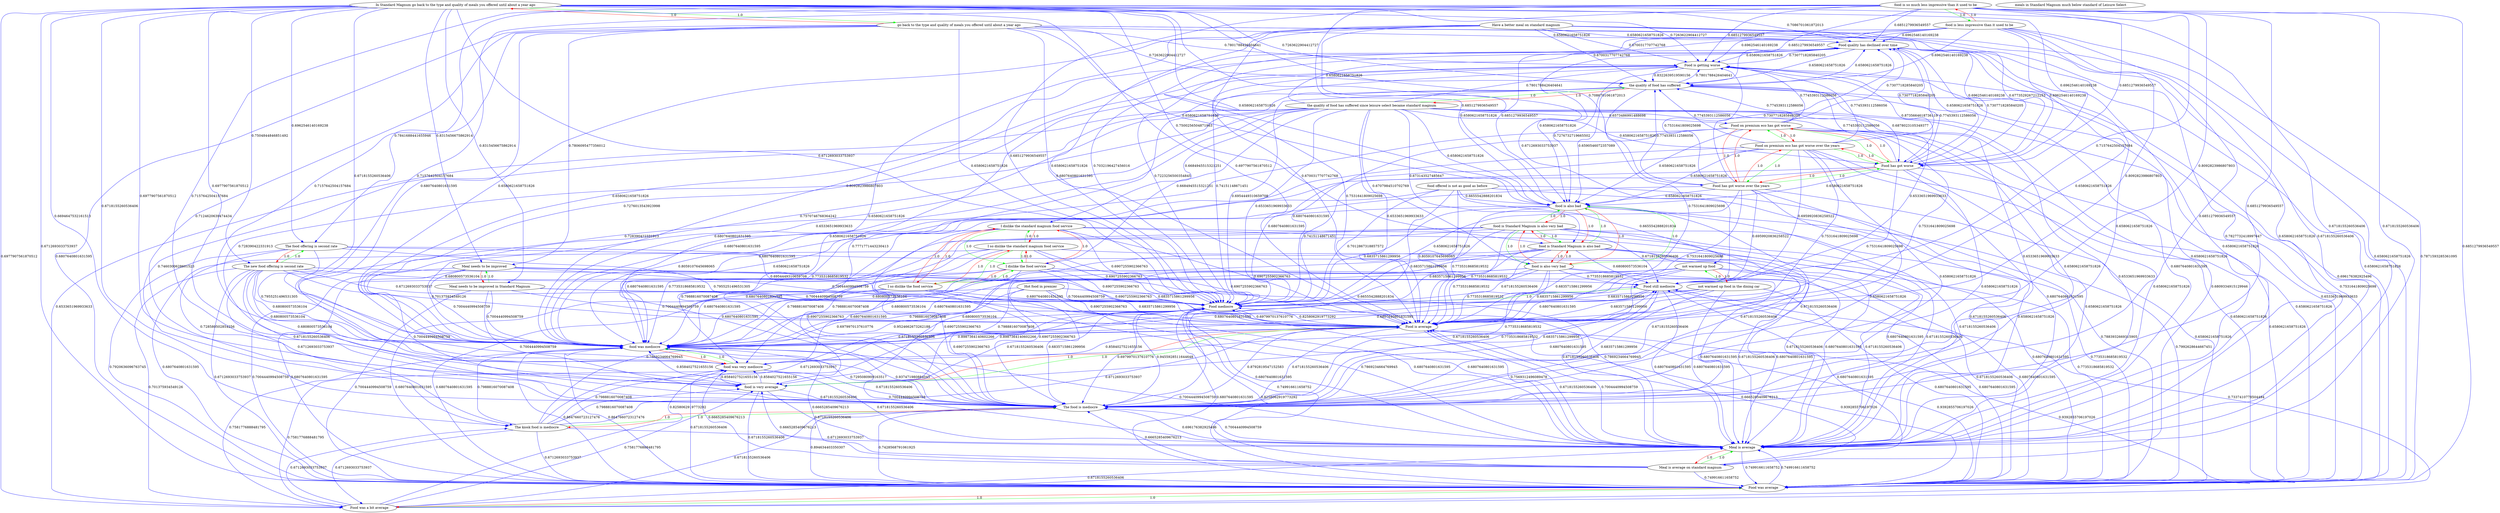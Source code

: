 digraph rawGraph {
"Food still mediocre";"Food mediocre";"Food quality has declined over time";"Food is average";"Food is getting worse";"Food on premium eco has got worse over the years";"Food on premium eco has got worse";"Food has got worse";"Food has got worse over the years";"Food was a bit average";"Food was average";"Have a better meal on standard magnum";"Hot food in premier";"I so dislike the standard magnum food service";"I dislike the standard magnum food service";"I dislike the food service";"I so dislike the food service";"In Standard Magnum go back to the type and quality of meals you offered until about a year ago";"go back to the type and quality of meals you offered until about a year ago";"Meal is average on standard magnum";"Meal is average";"Meal needs to be improved in Standard Magnum";"Meal needs to be improved";"The kiosk food is mediocre";"The food is mediocre";"The new food offering is second rate";"The food offering is second rate";"food is Standard Magnum is also very bad";"food is Standard Magnum is also bad";"food is also bad";"food is also very bad";"food is so much less impressive than it used to be";"food is less impressive than it used to be";"food is very average";"food offered is not as good as before";"food was very mediocre";"food was mediocre";"meals in Standard Magnum much below standard of Leisure Select";"not warmed up food in the dining car";"not warmed up food";"the quality of food has suffered since leisure select became standard magnum";"the quality of food has suffered";"Food still mediocre" -> "Food mediocre" [label=1.0] [color=green]
"Food quality has declined over time" -> "Food mediocre" [label=0.7223256500354845] [color=blue]
"Food is average" -> "Food mediocre" [label=0.8258062919773292] [color=blue]
"Food is getting worse" -> "Food quality has declined over time" [label=0.7307718285840205] [color=blue]
"Food is getting worse" -> "Food mediocre" [label=0.74151148671451] [color=blue]
"Food on premium eco has got worse over the years" -> "Food on premium eco has got worse" [label=1.0] [color=green]
"Food on premium eco has got worse" -> "Food has got worse" [label=1.0] [color=green]
"Food on premium eco has got worse over the years" -> "Food has got worse over the years" [label=1.0] [color=green]
"Food has got worse over the years" -> "Food has got worse" [label=1.0] [color=green]
"Food on premium eco has got worse over the years" -> "Food has got worse" [label=1.0] [color=green]
"Food on premium eco has got worse" -> "Food on premium eco has got worse over the years" [label=1.0] [color=red]
"Food on premium eco has got worse" -> "Food has got worse over the years" [label=1.0] [color=red]
"Food has got worse" -> "Food on premium eco has got worse over the years" [label=1.0] [color=red]
"Food has got worse" -> "Food on premium eco has got worse" [label=1.0] [color=red]
"Food has got worse" -> "Food has got worse over the years" [label=1.0] [color=red]
"Food has got worse over the years" -> "Food on premium eco has got worse over the years" [label=1.0] [color=red]
"Food has got worse over the years" -> "Food on premium eco has got worse" [label=1.0] [color=red]
"Food is getting worse" -> "Food has got worse" [label=0.8735664618736119] [color=blue]
"Food has got worse" -> "Food is getting worse" [label=0.7745393112586056] [color=blue]
"Food has got worse" -> "Food mediocre" [label=0.74151148671451] [color=blue]
"Food has got worse over the years" -> "Food still mediocre" [label=0.6959920836258522] [color=blue]
"Food on premium eco has got worse over the years" -> "Food still mediocre" [label=0.6959920836258522] [color=blue]
"Food was a bit average" -> "Food was average" [label=1.0] [color=green]
"Food was average" -> "Food was a bit average" [label=1.0] [color=red]
"Food is getting worse" -> "Food was average" [label=0.696176382925496] [color=blue]
"Food was average" -> "Food is average" [label=0.9392855706197026] [color=blue]
"Food is average" -> "Food was average" [label=0.9392855706197026] [color=blue]
"Food was average" -> "Food mediocre" [label=0.8258062919773292] [color=blue]
"Food was a bit average" -> "Food still mediocre" [label=0.7337410778504494] [color=blue]
"Food was a bit average" -> "Food is average" [label=0.9392855706197026] [color=blue]
"Food was a bit average" -> "Food mediocre" [label=0.8258062919773292] [color=blue]
"Have a better meal on standard magnum" -> "Food has got worse" [label=0.6773529267212253] [color=blue]
"Hot food in premier" -> "Food mediocre" [label=0.6835715861299956] [color=blue]
"I so dislike the standard magnum food service" -> "I dislike the standard magnum food service" [label=1.0] [color=green]
"I dislike the standard magnum food service" -> "I dislike the food service" [label=1.0] [color=green]
"I so dislike the standard magnum food service" -> "I so dislike the food service" [label=1.0] [color=green]
"I so dislike the food service" -> "I dislike the food service" [label=1.0] [color=green]
"I so dislike the standard magnum food service" -> "I dislike the food service" [label=1.0] [color=green]
"I dislike the standard magnum food service" -> "I so dislike the standard magnum food service" [label=1.0] [color=red]
"I dislike the standard magnum food service" -> "I so dislike the food service" [label=1.0] [color=red]
"I dislike the food service" -> "I so dislike the standard magnum food service" [label=1.0] [color=red]
"I dislike the food service" -> "I dislike the standard magnum food service" [label=1.0] [color=red]
"I dislike the food service" -> "I so dislike the food service" [label=1.0] [color=red]
"I so dislike the food service" -> "I so dislike the standard magnum food service" [label=1.0] [color=red]
"I so dislike the food service" -> "I dislike the standard magnum food service" [label=1.0] [color=red]
"I dislike the food service" -> "Food mediocre" [label=0.6907255902366763] [color=blue]
"In Standard Magnum go back to the type and quality of meals you offered until about a year ago" -> "go back to the type and quality of meals you offered until about a year ago" [label=1.0] [color=green]
"go back to the type and quality of meals you offered until about a year ago" -> "In Standard Magnum go back to the type and quality of meals you offered until about a year ago" [label=1.0] [color=red]
"go back to the type and quality of meals you offered until about a year ago" -> "Food is getting worse" [label=0.7801788426404641] [color=blue]
"go back to the type and quality of meals you offered until about a year ago" -> "Food is average" [label=0.6807640801631595] [color=blue]
"go back to the type and quality of meals you offered until about a year ago" -> "Food has got worse" [label=0.6962546140169238] [color=blue]
"In Standard Magnum go back to the type and quality of meals you offered until about a year ago" -> "Food has got worse over the years" [label=0.7086701061872013] [color=blue]
"go back to the type and quality of meals you offered until about a year ago" -> "Food was average" [label=0.6807640801631595] [color=blue]
"In Standard Magnum go back to the type and quality of meals you offered until about a year ago" -> "Food was a bit average" [label=0.6977907561870512] [color=blue]
"Meal is average on standard magnum" -> "Meal is average" [label=1.0] [color=green]
"Meal is average" -> "Meal is average on standard magnum" [label=1.0] [color=red]
"go back to the type and quality of meals you offered until about a year ago" -> "Meal is average" [label=0.7827732418997647] [color=blue]
"Meal is average" -> "Food was average" [label=0.749916611658752] [color=blue]
"Food was average" -> "Meal is average" [label=0.749916611658752] [color=blue]
"Food mediocre" -> "Meal is average" [label=0.6807640801631595] [color=blue]
"Meal is average" -> "Food mediocre" [label=0.7569312496089478] [color=blue]
"Meal is average on standard magnum" -> "Food still mediocre" [label=0.6807640801631595] [color=blue]
"Meal needs to be improved in Standard Magnum" -> "Meal needs to be improved" [label=1.0] [color=green]
"Meal needs to be improved" -> "Meal needs to be improved in Standard Magnum" [label=1.0] [color=red]
"go back to the type and quality of meals you offered until about a year ago" -> "Meal needs to be improved" [label=0.7806095477356012] [color=blue]
"In Standard Magnum go back to the type and quality of meals you offered until about a year ago" -> "Meal needs to be improved in Standard Magnum" [label=0.8315456675862914] [color=blue]
"Meal needs to be improved" -> "Meal is average" [label=0.7869234664769945] [color=blue]
"The kiosk food is mediocre" -> "The food is mediocre" [label=1.0] [color=green]
"The food is mediocre" -> "The kiosk food is mediocre" [label=1.0] [color=red]
"The food is mediocre" -> "Food is average" [label=0.8792819547152583] [color=blue]
"Food is average" -> "The food is mediocre" [label=0.6718155260536406] [color=blue]
"go back to the type and quality of meals you offered until about a year ago" -> "The food is mediocre" [label=0.7124620639474434] [color=blue]
"In Standard Magnum go back to the type and quality of meals you offered until about a year ago" -> "The kiosk food is mediocre" [label=0.6694647532161513] [color=blue]
"The food is mediocre" -> "Meal is average" [label=0.696176382925496] [color=blue]
"The food is mediocre" -> "Food was average" [label=0.894634403350307] [color=blue]
"Food was average" -> "The food is mediocre" [label=0.7428568791061925] [color=blue]
"Food was a bit average" -> "The kiosk food is mediocre" [label=0.6712693033753937] [color=blue]
"The kiosk food is mediocre" -> "Food was a bit average" [label=0.6712693033753937] [color=blue]
"The food is mediocre" -> "Food mediocre" [label=0.9455928511644648] [color=blue]
"The kiosk food is mediocre" -> "Food still mediocre" [label=0.7869234664769945] [color=blue]
"The new food offering is second rate" -> "The food offering is second rate" [label=1.0] [color=green]
"The food offering is second rate" -> "The new food offering is second rate" [label=1.0] [color=red]
"The food offering is second rate" -> "Food is average" [label=0.7955251496531305] [color=blue]
"go back to the type and quality of meals you offered until about a year ago" -> "The food offering is second rate" [label=0.7841688441655946] [color=blue]
"In Standard Magnum go back to the type and quality of meals you offered until about a year ago" -> "The new food offering is second rate" [label=0.7504844846851492] [color=blue]
"The food offering is second rate" -> "The food is mediocre" [label=0.728580502854256] [color=blue]
"The food offering is second rate" -> "Food was average" [label=0.7920636096763745] [color=blue]
"The new food offering is second rate" -> "Food was a bit average" [label=0.701375934549126] [color=blue]
"The food offering is second rate" -> "Food mediocre" [label=0.6954449310659708] [color=blue]
"food is Standard Magnum is also very bad" -> "food is Standard Magnum is also bad" [label=1.0] [color=green]
"food is Standard Magnum is also bad" -> "food is also bad" [label=1.0] [color=green]
"food is Standard Magnum is also very bad" -> "food is also very bad" [label=1.0] [color=green]
"food is also very bad" -> "food is also bad" [label=1.0] [color=green]
"food is Standard Magnum is also very bad" -> "food is also bad" [label=1.0] [color=green]
"food is Standard Magnum is also bad" -> "food is Standard Magnum is also very bad" [label=1.0] [color=red]
"food is Standard Magnum is also bad" -> "food is also very bad" [label=1.0] [color=red]
"food is also bad" -> "food is Standard Magnum is also very bad" [label=1.0] [color=red]
"food is also bad" -> "food is Standard Magnum is also bad" [label=1.0] [color=red]
"food is also bad" -> "food is also very bad" [label=1.0] [color=red]
"food is also very bad" -> "food is Standard Magnum is also very bad" [label=1.0] [color=red]
"food is also very bad" -> "food is Standard Magnum is also bad" [label=1.0] [color=red]
"food is also bad" -> "Food is average" [label=0.7735318685819532] [color=blue]
"Food is getting worse" -> "food is also bad" [label=0.7276732719665502] [color=blue]
"In Standard Magnum go back to the type and quality of meals you offered until about a year ago" -> "food is Standard Magnum is also bad" [label=0.7500256504871983] [color=blue]
"food is also bad" -> "Food was average" [label=0.7992628644667451] [color=blue]
"food is also bad" -> "Food mediocre" [label=0.6835715861299956] [color=blue]
"food is so much less impressive than it used to be" -> "food is less impressive than it used to be" [label=1.0] [color=green]
"food is less impressive than it used to be" -> "food is so much less impressive than it used to be" [label=1.0] [color=red]
"food is less impressive than it used to be" -> "Food is average" [label=0.8092823986807803] [color=blue]
"food is less impressive than it used to be" -> "Food has got worse" [label=0.6962546140169238] [color=blue]
"food is less impressive than it used to be" -> "food is also bad" [label=0.6851279936549557] [color=blue]
"food is less impressive than it used to be" -> "The food is mediocre" [label=0.6851279936549557] [color=blue]
"food is less impressive than it used to be" -> "Food was average" [label=0.7871593285361095] [color=blue]
"food is less impressive than it used to be" -> "Food mediocre" [label=0.7032196427456016] [color=blue]
"food is very average" -> "Food is average" [label=1.0] [color=green]
"Food is average" -> "food is very average" [label=1.0] [color=red]
"food offered is not as good as before" -> "Food is average" [label=0.8059107645698065] [color=blue]
"food offered is not as good as before" -> "food is also bad" [label=0.6655542888201834] [color=blue]
"food offered is not as good as before" -> "The food is mediocre" [label=0.6655542888201834] [color=blue]
"food offered is not as good as before" -> "Food was average" [label=0.7883932669315905] [color=blue]
"food offered is not as good as before" -> "Food mediocre" [label=0.7012867318857572] [color=blue]
"food was very mediocre" -> "food was mediocre" [label=1.0] [color=green]
"food was mediocre" -> "food was very mediocre" [label=1.0] [color=red]
"food offered is not as good as before" -> "food was mediocre" [label=0.8059107645698065] [color=blue]
"Food is average" -> "food was mediocre" [label=0.8987364140602266] [color=blue]
"food was mediocre" -> "Food is average" [label=0.8987364140602266] [color=blue]
"food is very average" -> "food was very mediocre" [label=0.8584027521655156] [color=blue]
"food was very mediocre" -> "food is very average" [label=0.8584027521655156] [color=blue]
"Food is getting worse" -> "food was mediocre" [label=0.7276013543923998] [color=blue]
"Food has got worse" -> "food was mediocre" [label=0.6807640801631595] [color=blue]
"The food offering is second rate" -> "food was mediocre" [label=0.7955251496531305] [color=blue]
"The new food offering is second rate" -> "food was very mediocre" [label=0.680800573536104] [color=blue]
"food is also bad" -> "food was mediocre" [label=0.7735318685819532] [color=blue]
"food is also very bad" -> "food was very mediocre" [label=0.7988816070087408] [color=blue]
"food is Standard Magnum is also bad" -> "food was very mediocre" [label=0.680800573536104] [color=blue]
"go back to the type and quality of meals you offered until about a year ago" -> "food was mediocre" [label=0.6807640801631595] [color=blue]
"food is less impressive than it used to be" -> "food was mediocre" [label=0.8092823986807803] [color=blue]
"food is so much less impressive than it used to be" -> "food was very mediocre" [label=0.7157642504157684] [color=blue]
"Meal is average" -> "food was mediocre" [label=0.7004440994508759] [color=blue]
"food was mediocre" -> "Meal is average" [label=0.7004440994508759] [color=blue]
"Meal is average on standard magnum" -> "food was very mediocre" [label=0.6665285409676213] [color=blue]
"The food is mediocre" -> "food was mediocre" [label=0.937471980884045] [color=blue]
"food was mediocre" -> "The food is mediocre" [label=0.7295080909163517] [color=blue]
"The kiosk food is mediocre" -> "food was very mediocre" [label=0.7988816070087408] [color=blue]
"food was mediocre" -> "Food was average" [label=0.8647660723127476] [color=blue]
"Food was average" -> "food was mediocre" [label=0.8647660723127476] [color=blue]
"Food was a bit average" -> "food was very mediocre" [label=0.7581776888481795] [color=blue]
"food was mediocre" -> "Food mediocre" [label=0.9524662673262188] [color=blue]
"Food mediocre" -> "food was mediocre" [label=0.6979970137610776] [color=blue]
"food was very mediocre" -> "Food still mediocre" [label=0.7735318685819532] [color=blue]
"not warmed up food in the dining car" -> "not warmed up food" [label=1.0] [color=green]
"not warmed up food" -> "not warmed up food in the dining car" [label=1.0] [color=red]
"food offered is not as good as before" -> "not warmed up food" [label=0.6655542888201834] [color=blue]
"not warmed up food" -> "Food mediocre" [label=0.6835715861299956] [color=blue]
"the quality of food has suffered since leisure select became standard magnum" -> "the quality of food has suffered" [label=1.0] [color=green]
"the quality of food has suffered" -> "the quality of food has suffered since leisure select became standard magnum" [label=1.0] [color=red]
"the quality of food has suffered" -> "Food is average" [label=0.7531641809025698] [color=blue]
"the quality of food has suffered since leisure select became standard magnum" -> "food is very average" [label=0.728390422331913] [color=blue]
"the quality of food has suffered" -> "Food is getting worse" [label=0.7801788426404641] [color=blue]
"Food is getting worse" -> "the quality of food has suffered" [label=0.8322639519590156] [color=blue]
"the quality of food has suffered" -> "Food has got worse" [label=0.6878023105349377] [color=blue]
"the quality of food has suffered since leisure select became standard magnum" -> "Food on premium eco has got worse" [label=0.6573486991488698] [color=blue]
"the quality of food has suffered" -> "food is also bad" [label=0.6590546072357089] [color=blue]
"the quality of food has suffered since leisure select became standard magnum" -> "food is also very bad" [label=0.6707984510702769] [color=blue]
"the quality of food has suffered since leisure select became standard magnum" -> "food is Standard Magnum is also bad" [label=0.673143527485647] [color=blue]
"the quality of food has suffered" -> "food was mediocre" [label=0.7570746768364242] [color=blue]
"the quality of food has suffered since leisure select became standard magnum" -> "food was very mediocre" [label=0.728390422331913] [color=blue]
"go back to the type and quality of meals you offered until about a year ago" -> "the quality of food has suffered" [label=0.7263622904412727] [color=blue]
"Have a better meal on standard magnum" -> "the quality of food has suffered" [label=0.6700317707742768] [color=blue]
"Food quality has declined over time" -> "the quality of food has suffered" [label=0.6580621658751826] [color=blue]
"the quality of food has suffered" -> "Food quality has declined over time" [label=0.6580621658751826] [color=blue]
"the quality of food has suffered" -> "Meal is average" [label=0.6807640801631595] [color=blue]
"the quality of food has suffered since leisure select became standard magnum" -> "Meal is average on standard magnum" [label=0.6809334915129946] [color=blue]
"the quality of food has suffered" -> "The food is mediocre" [label=0.7771771443230413] [color=blue]
"the quality of food has suffered since leisure select became standard magnum" -> "The kiosk food is mediocre" [label=0.7460300628601523] [color=blue]
"the quality of food has suffered since leisure select became standard magnum" -> "I dislike the standard magnum food service" [label=0.6684945515321251] [color=blue]
"the quality of food has suffered" -> "Food was average" [label=0.7531641809025698] [color=blue]
"the quality of food has suffered since leisure select became standard magnum" -> "Food was a bit average" [label=0.6533651969933633] [color=blue]
"the quality of food has suffered" -> "Food mediocre" [label=0.6954449310659708] [color=blue]
"Food still mediocre" -> "Meal is average" [label=0.6807640801631595] [color=blue]
"Food still mediocre" -> "food was mediocre" [label=0.6807640801631595] [color=blue]
"Food mediocre" -> "Food is average" [label=0.6979970137610776] [color=blue]
"Food mediocre" -> "The food is mediocre" [label=0.6979970137610776] [color=blue]
"Food mediocre" -> "Food was average" [label=0.6807640801631595] [color=blue]
"Food quality has declined over time" -> "Food is average" [label=0.6580621658751826] [color=blue]
"Food quality has declined over time" -> "Food is getting worse" [label=0.6580621658751826] [color=blue]
"Food quality has declined over time" -> "Food has got worse" [label=0.6580621658751826] [color=blue]
"Food quality has declined over time" -> "Meal is average" [label=0.6580621658751826] [color=blue]
"Food quality has declined over time" -> "The food is mediocre" [label=0.6580621658751826] [color=blue]
"Food quality has declined over time" -> "food is also bad" [label=0.6580621658751826] [color=blue]
"Food quality has declined over time" -> "food was mediocre" [label=0.6580621658751826] [color=blue]
"Food quality has declined over time" -> "Food was average" [label=0.6580621658751826] [color=blue]
"Food is average" -> "Meal is average" [label=0.6718155260536406] [color=blue]
"Food is getting worse" -> "Food is average" [label=0.7531641809025698] [color=blue]
"Food is getting worse" -> "Meal is average" [label=0.6580621658751826] [color=blue]
"Food is getting worse" -> "The food is mediocre" [label=0.6580621658751826] [color=blue]
"Food on premium eco has got worse over the years" -> "Food is getting worse" [label=0.7745393112586056] [color=blue]
"Food on premium eco has got worse over the years" -> "Meal is average" [label=0.6807640801631595] [color=blue]
"Food on premium eco has got worse over the years" -> "food was mediocre" [label=0.6807640801631595] [color=blue]
"Food on premium eco has got worse over the years" -> "Food mediocre" [label=0.6807640801631595] [color=blue]
"Food on premium eco has got worse" -> "Food is getting worse" [label=0.7745393112586056] [color=blue]
"Food on premium eco has got worse" -> "food was mediocre" [label=0.6807640801631595] [color=blue]
"Food on premium eco has got worse" -> "Food mediocre" [label=0.6807640801631595] [color=blue]
"Food has got worse" -> "the quality of food has suffered" [label=0.7745393112586056] [color=blue]
"Food has got worse" -> "Food is average" [label=0.7531641809025698] [color=blue]
"Food has got worse" -> "Food quality has declined over time" [label=0.7307718285840205] [color=blue]
"Food has got worse" -> "Meal is average" [label=0.6580621658751826] [color=blue]
"Food has got worse" -> "The food is mediocre" [label=0.6580621658751826] [color=blue]
"Food has got worse" -> "food is also bad" [label=0.6580621658751826] [color=blue]
"Food has got worse" -> "Food was average" [label=0.6580621658751826] [color=blue]
"Food has got worse over the years" -> "the quality of food has suffered" [label=0.7745393112586056] [color=blue]
"Food has got worse over the years" -> "Food is getting worse" [label=0.7531641809025698] [color=blue]
"Food has got worse over the years" -> "Food is average" [label=0.7531641809025698] [color=blue]
"Food has got worse over the years" -> "Food quality has declined over time" [label=0.7307718285840205] [color=blue]
"Food has got worse over the years" -> "Meal is average" [label=0.6580621658751826] [color=blue]
"Food has got worse over the years" -> "The food is mediocre" [label=0.6580621658751826] [color=blue]
"Food has got worse over the years" -> "food is also bad" [label=0.6580621658751826] [color=blue]
"Food has got worse over the years" -> "food was mediocre" [label=0.6580621658751826] [color=blue]
"Food has got worse over the years" -> "Food was average" [label=0.6580621658751826] [color=blue]
"Food has got worse over the years" -> "Food mediocre" [label=0.6580621658751826] [color=blue]
"Food was a bit average" -> "food is very average" [label=0.7581776888481795] [color=blue]
"Food was a bit average" -> "The food is mediocre" [label=0.6718155260536406] [color=blue]
"Food was a bit average" -> "Meal is average" [label=0.6718155260536406] [color=blue]
"Food was a bit average" -> "food was mediocre" [label=0.7581776888481795] [color=blue]
"Have a better meal on standard magnum" -> "Food is average" [label=0.6700317707742768] [color=blue]
"Have a better meal on standard magnum" -> "Food is getting worse" [label=0.6700317707742768] [color=blue]
"Have a better meal on standard magnum" -> "Food quality has declined over time" [label=0.6580621658751826] [color=blue]
"Have a better meal on standard magnum" -> "Meal is average" [label=0.6580621658751826] [color=blue]
"Have a better meal on standard magnum" -> "The food is mediocre" [label=0.6580621658751826] [color=blue]
"Have a better meal on standard magnum" -> "food is also bad" [label=0.6580621658751826] [color=blue]
"Have a better meal on standard magnum" -> "food was mediocre" [label=0.6580621658751826] [color=blue]
"Have a better meal on standard magnum" -> "Food was average" [label=0.6580621658751826] [color=blue]
"Have a better meal on standard magnum" -> "Food mediocre" [label=0.6580621658751826] [color=blue]
"Hot food in premier" -> "Food is average" [label=0.6835715861299956] [color=blue]
"Hot food in premier" -> "Meal is average" [label=0.6807640801631595] [color=blue]
"Hot food in premier" -> "The food is mediocre" [label=0.6835715861299956] [color=blue]
"Hot food in premier" -> "food was mediocre" [label=0.6807640801631595] [color=blue]
"Hot food in premier" -> "Food was average" [label=0.6807640801631595] [color=blue]
"I so dislike the standard magnum food service" -> "Food mediocre" [label=0.6907255902366763] [color=blue]
"I dislike the standard magnum food service" -> "Food mediocre" [label=0.6907255902366763] [color=blue]
"I dislike the food service" -> "Food is average" [label=0.6907255902366763] [color=blue]
"I dislike the food service" -> "Meal is average" [label=0.6807640801631595] [color=blue]
"I dislike the food service" -> "The food is mediocre" [label=0.6907255902366763] [color=blue]
"I dislike the food service" -> "food was mediocre" [label=0.6807640801631595] [color=blue]
"I dislike the food service" -> "Food was average" [label=0.6807640801631595] [color=blue]
"I so dislike the food service" -> "Food is average" [label=0.6907255902366763] [color=blue]
"I so dislike the food service" -> "Meal is average" [label=0.6807640801631595] [color=blue]
"I so dislike the food service" -> "The food is mediocre" [label=0.6907255902366763] [color=blue]
"I so dislike the food service" -> "food was mediocre" [label=0.6807640801631595] [color=blue]
"I so dislike the food service" -> "Food was average" [label=0.6807640801631595] [color=blue]
"I so dislike the food service" -> "Food mediocre" [label=0.6807640801631595] [color=blue]
"In Standard Magnum go back to the type and quality of meals you offered until about a year ago" -> "food was very mediocre" [label=0.6977907561870512] [color=blue]
"In Standard Magnum go back to the type and quality of meals you offered until about a year ago" -> "the quality of food has suffered" [label=0.7263622904412727] [color=blue]
"In Standard Magnum go back to the type and quality of meals you offered until about a year ago" -> "food is very average" [label=0.6977907561870512] [color=blue]
"In Standard Magnum go back to the type and quality of meals you offered until about a year ago" -> "Food is average" [label=0.6977907561870512] [color=blue]
"In Standard Magnum go back to the type and quality of meals you offered until about a year ago" -> "Food is getting worse" [label=0.7263622904412727] [color=blue]
"In Standard Magnum go back to the type and quality of meals you offered until about a year ago" -> "Food has got worse" [label=0.6962546140169238] [color=blue]
"In Standard Magnum go back to the type and quality of meals you offered until about a year ago" -> "The food offering is second rate" [label=0.6962546140169238] [color=blue]
"In Standard Magnum go back to the type and quality of meals you offered until about a year ago" -> "food is also bad" [label=0.6580621658751826] [color=blue]
"In Standard Magnum go back to the type and quality of meals you offered until about a year ago" -> "food was mediocre" [label=0.6718155260536406] [color=blue]
"In Standard Magnum go back to the type and quality of meals you offered until about a year ago" -> "Food still mediocre" [label=0.6712693033753937] [color=blue]
"In Standard Magnum go back to the type and quality of meals you offered until about a year ago" -> "Food quality has declined over time" [label=0.7086701061872013] [color=blue]
"In Standard Magnum go back to the type and quality of meals you offered until about a year ago" -> "Meal needs to be improved" [label=0.8315456675862914] [color=blue]
"In Standard Magnum go back to the type and quality of meals you offered until about a year ago" -> "Meal is average" [label=0.6718155260536406] [color=blue]
"In Standard Magnum go back to the type and quality of meals you offered until about a year ago" -> "The food is mediocre" [label=0.6718155260536406] [color=blue]
"In Standard Magnum go back to the type and quality of meals you offered until about a year ago" -> "Food was average" [label=0.6712693033753937] [color=blue]
"In Standard Magnum go back to the type and quality of meals you offered until about a year ago" -> "Food mediocre" [label=0.6712693033753937] [color=blue]
"go back to the type and quality of meals you offered until about a year ago" -> "food is also bad" [label=0.6580621658751826] [color=blue]
"go back to the type and quality of meals you offered until about a year ago" -> "Food quality has declined over time" [label=0.6580621658751826] [color=blue]
"go back to the type and quality of meals you offered until about a year ago" -> "Food mediocre" [label=0.6580621658751826] [color=blue]
"Meal is average on standard magnum" -> "food is very average" [label=0.6665285409676213] [color=blue]
"Meal is average on standard magnum" -> "food was mediocre" [label=0.6665285409676213] [color=blue]
"Meal is average on standard magnum" -> "Food was average" [label=0.749916611658752] [color=blue]
"Meal is average on standard magnum" -> "Food mediocre" [label=0.749916611658752] [color=blue]
"Meal is average" -> "Food is average" [label=0.7004440994508759] [color=blue]
"Meal is average" -> "The food is mediocre" [label=0.7004440994508759] [color=blue]
"Meal needs to be improved in Standard Magnum" -> "Meal is average" [label=0.7869234664769945] [color=blue]
"Meal needs to be improved" -> "Food is average" [label=0.7004440994508759] [color=blue]
"Meal needs to be improved" -> "food was mediocre" [label=0.7004440994508759] [color=blue]
"Meal needs to be improved" -> "The food is mediocre" [label=0.7004440994508759] [color=blue]
"Meal needs to be improved" -> "Food was average" [label=0.7004440994508759] [color=blue]
"Meal needs to be improved" -> "Food mediocre" [label=0.7004440994508759] [color=blue]
"The kiosk food is mediocre" -> "food is very average" [label=0.7988816070087408] [color=blue]
"The kiosk food is mediocre" -> "Food is average" [label=0.6712693033753937] [color=blue]
"The kiosk food is mediocre" -> "food was mediocre" [label=0.7988816070087408] [color=blue]
"The kiosk food is mediocre" -> "Meal is average" [label=0.6712693033753937] [color=blue]
"The kiosk food is mediocre" -> "Food was average" [label=0.6712693033753937] [color=blue]
"The kiosk food is mediocre" -> "Food mediocre" [label=0.6712693033753937] [color=blue]
"The new food offering is second rate" -> "food is very average" [label=0.680800573536104] [color=blue]
"The new food offering is second rate" -> "Food is average" [label=0.701375934549126] [color=blue]
"The new food offering is second rate" -> "food was mediocre" [label=0.680800573536104] [color=blue]
"The new food offering is second rate" -> "Food still mediocre" [label=0.680800573536104] [color=blue]
"The new food offering is second rate" -> "The food is mediocre" [label=0.6718155260536406] [color=blue]
"The new food offering is second rate" -> "Meal is average" [label=0.6718155260536406] [color=blue]
"The new food offering is second rate" -> "Food was average" [label=0.6712693033753937] [color=blue]
"The new food offering is second rate" -> "The kiosk food is mediocre" [label=0.6712693033753937] [color=blue]
"The new food offering is second rate" -> "Food mediocre" [label=0.6712693033753937] [color=blue]
"The food offering is second rate" -> "Meal is average" [label=0.6718155260536406] [color=blue]
"food is Standard Magnum is also very bad" -> "food was very mediocre" [label=0.7988816070087408] [color=blue]
"food is Standard Magnum is also very bad" -> "Food is average" [label=0.7735318685819532] [color=blue]
"food is Standard Magnum is also very bad" -> "food was mediocre" [label=0.7735318685819532] [color=blue]
"food is Standard Magnum is also very bad" -> "Food was average" [label=0.7735318685819532] [color=blue]
"food is Standard Magnum is also very bad" -> "Food mediocre" [label=0.6835715861299956] [color=blue]
"food is Standard Magnum is also bad" -> "food is very average" [label=0.680800573536104] [color=blue]
"food is Standard Magnum is also bad" -> "Food is average" [label=0.7735318685819532] [color=blue]
"food is Standard Magnum is also bad" -> "food was mediocre" [label=0.680800573536104] [color=blue]
"food is Standard Magnum is also bad" -> "Food still mediocre" [label=0.680800573536104] [color=blue]
"food is Standard Magnum is also bad" -> "Food was average" [label=0.7735318685819532] [color=blue]
"food is Standard Magnum is also bad" -> "Food mediocre" [label=0.6835715861299956] [color=blue]
"food is also bad" -> "The food is mediocre" [label=0.6718155260536406] [color=blue]
"food is also bad" -> "Meal is average" [label=0.6718155260536406] [color=blue]
"food is also very bad" -> "food is very average" [label=0.7988816070087408] [color=blue]
"food is also very bad" -> "Food is average" [label=0.7735318685819532] [color=blue]
"food is also very bad" -> "food was mediocre" [label=0.7988816070087408] [color=blue]
"food is also very bad" -> "Food still mediocre" [label=0.7735318685819532] [color=blue]
"food is also very bad" -> "The food is mediocre" [label=0.6718155260536406] [color=blue]
"food is also very bad" -> "Meal is average" [label=0.6718155260536406] [color=blue]
"food is also very bad" -> "Food was average" [label=0.6718155260536406] [color=blue]
"food is also very bad" -> "Food mediocre" [label=0.6718155260536406] [color=blue]
"food is so much less impressive than it used to be" -> "food is very average" [label=0.7157642504157684] [color=blue]
"food is so much less impressive than it used to be" -> "Food is average" [label=0.8092823986807803] [color=blue]
"food is so much less impressive than it used to be" -> "Food has got worse" [label=0.6851279936549557] [color=blue]
"food is so much less impressive than it used to be" -> "food is also bad" [label=0.6851279936549557] [color=blue]
"food is so much less impressive than it used to be" -> "food was mediocre" [label=0.7157642504157684] [color=blue]
"food is so much less impressive than it used to be" -> "Food still mediocre" [label=0.7157642504157684] [color=blue]
"food is so much less impressive than it used to be" -> "The food is mediocre" [label=0.6851279936549557] [color=blue]
"food is so much less impressive than it used to be" -> "Food was average" [label=0.6851279936549557] [color=blue]
"food is so much less impressive than it used to be" -> "Food mediocre" [label=0.6851279936549557] [color=blue]
"food is less impressive than it used to be" -> "the quality of food has suffered" [label=0.6962546140169238] [color=blue]
"food is less impressive than it used to be" -> "Food is getting worse" [label=0.6962546140169238] [color=blue]
"food is less impressive than it used to be" -> "Food quality has declined over time" [label=0.6962546140169238] [color=blue]
"food is less impressive than it used to be" -> "Meal is average" [label=0.6718155260536406] [color=blue]
"food is very average" -> "food was mediocre" [label=0.8584027521655156] [color=blue]
"food is very average" -> "Food still mediocre" [label=0.7735318685819532] [color=blue]
"food is very average" -> "The food is mediocre" [label=0.6718155260536406] [color=blue]
"food is very average" -> "Meal is average" [label=0.6718155260536406] [color=blue]
"food is very average" -> "Food was average" [label=0.6718155260536406] [color=blue]
"food is very average" -> "Food mediocre" [label=0.6718155260536406] [color=blue]
"food offered is not as good as before" -> "Meal is average" [label=0.6718155260536406] [color=blue]
"food was very mediocre" -> "Food is average" [label=0.8584027521655156] [color=blue]
"food was very mediocre" -> "The food is mediocre" [label=0.6718155260536406] [color=blue]
"food was very mediocre" -> "Meal is average" [label=0.6718155260536406] [color=blue]
"food was very mediocre" -> "Food was average" [label=0.6718155260536406] [color=blue]
"food was very mediocre" -> "Food mediocre" [label=0.6718155260536406] [color=blue]
"not warmed up food in the dining car" -> "Food mediocre" [label=0.6835715861299956] [color=blue]
"not warmed up food" -> "Food is average" [label=0.6835715861299956] [color=blue]
"not warmed up food" -> "food was mediocre" [label=0.6807640801631595] [color=blue]
"not warmed up food" -> "Meal is average" [label=0.6807640801631595] [color=blue]
"not warmed up food" -> "The food is mediocre" [label=0.6835715861299956] [color=blue]
"not warmed up food" -> "Food was average" [label=0.6807640801631595] [color=blue]
"the quality of food has suffered since leisure select became standard magnum" -> "Food is getting worse" [label=0.7801788426404641] [color=blue]
"the quality of food has suffered since leisure select became standard magnum" -> "Food is average" [label=0.6533651969933633] [color=blue]
"the quality of food has suffered since leisure select became standard magnum" -> "Food has got worse" [label=0.6580621658751826] [color=blue]
"the quality of food has suffered since leisure select became standard magnum" -> "food is also bad" [label=0.6580621658751826] [color=blue]
"the quality of food has suffered since leisure select became standard magnum" -> "food was mediocre" [label=0.6533651969933633] [color=blue]
"the quality of food has suffered since leisure select became standard magnum" -> "Food still mediocre" [label=0.6533651969933633] [color=blue]
"the quality of food has suffered since leisure select became standard magnum" -> "Food quality has declined over time" [label=0.6580621658751826] [color=blue]
"the quality of food has suffered since leisure select became standard magnum" -> "The food is mediocre" [label=0.6533651969933633] [color=blue]
"the quality of food has suffered since leisure select became standard magnum" -> "Meal is average" [label=0.6533651969933633] [color=blue]
"the quality of food has suffered since leisure select became standard magnum" -> "I dislike the food service" [label=0.6684945515321251] [color=blue]
"the quality of food has suffered since leisure select became standard magnum" -> "Food was average" [label=0.6533651969933633] [color=blue]
"the quality of food has suffered since leisure select became standard magnum" -> "Food mediocre" [label=0.6533651969933633] [color=blue]
"Food still mediocre" -> "Food is average" [label=0.6807640801631595] [color=blue]
"Food still mediocre" -> "The food is mediocre" [label=0.6807640801631595] [color=blue]
"Food still mediocre" -> "Food was average" [label=0.6807640801631595] [color=blue]
"Food on premium eco has got worse over the years" -> "the quality of food has suffered" [label=0.7745393112586056] [color=blue]
"Food on premium eco has got worse over the years" -> "Food is average" [label=0.7531641809025698] [color=blue]
"Food on premium eco has got worse over the years" -> "food is also bad" [label=0.6580621658751826] [color=blue]
"Food on premium eco has got worse over the years" -> "Food quality has declined over time" [label=0.7307718285840205] [color=blue]
"Food on premium eco has got worse over the years" -> "The food is mediocre" [label=0.6580621658751826] [color=blue]
"Food on premium eco has got worse over the years" -> "Food was average" [label=0.6580621658751826] [color=blue]
"Food on premium eco has got worse" -> "the quality of food has suffered" [label=0.7745393112586056] [color=blue]
"Food on premium eco has got worse" -> "Food is average" [label=0.7531641809025698] [color=blue]
"Food on premium eco has got worse" -> "food is also bad" [label=0.6580621658751826] [color=blue]
"Food on premium eco has got worse" -> "Food quality has declined over time" [label=0.7307718285840205] [color=blue]
"Food on premium eco has got worse" -> "Meal is average" [label=0.6580621658751826] [color=blue]
"Food on premium eco has got worse" -> "The food is mediocre" [label=0.6580621658751826] [color=blue]
"Food on premium eco has got worse" -> "Food was average" [label=0.6580621658751826] [color=blue]
"I so dislike the standard magnum food service" -> "Food is average" [label=0.6907255902366763] [color=blue]
"I so dislike the standard magnum food service" -> "food was mediocre" [label=0.6807640801631595] [color=blue]
"I so dislike the standard magnum food service" -> "Meal is average" [label=0.6807640801631595] [color=blue]
"I so dislike the standard magnum food service" -> "The food is mediocre" [label=0.6907255902366763] [color=blue]
"I so dislike the standard magnum food service" -> "Food was average" [label=0.6807640801631595] [color=blue]
"I dislike the standard magnum food service" -> "Food is average" [label=0.6907255902366763] [color=blue]
"I dislike the standard magnum food service" -> "food was mediocre" [label=0.6807640801631595] [color=blue]
"I dislike the standard magnum food service" -> "Meal is average" [label=0.6807640801631595] [color=blue]
"I dislike the standard magnum food service" -> "The food is mediocre" [label=0.6907255902366763] [color=blue]
"I dislike the standard magnum food service" -> "Food was average" [label=0.6807640801631595] [color=blue]
"Meal is average on standard magnum" -> "Food is average" [label=0.6665285409676213] [color=blue]
"Meal is average on standard magnum" -> "The food is mediocre" [label=0.6665285409676213] [color=blue]
"Meal needs to be improved in Standard Magnum" -> "Food is average" [label=0.7004440994508759] [color=blue]
"Meal needs to be improved in Standard Magnum" -> "food was mediocre" [label=0.7004440994508759] [color=blue]
"Meal needs to be improved in Standard Magnum" -> "The food is mediocre" [label=0.7004440994508759] [color=blue]
"Meal needs to be improved in Standard Magnum" -> "Food was average" [label=0.7004440994508759] [color=blue]
"Meal needs to be improved in Standard Magnum" -> "Food mediocre" [label=0.7004440994508759] [color=blue]
"food is Standard Magnum is also very bad" -> "food is very average" [label=0.7988816070087408] [color=blue]
"food is Standard Magnum is also very bad" -> "Food still mediocre" [label=0.6718155260536406] [color=blue]
"food is Standard Magnum is also very bad" -> "The food is mediocre" [label=0.6718155260536406] [color=blue]
"food is Standard Magnum is also very bad" -> "Meal is average" [label=0.6718155260536406] [color=blue]
"food is Standard Magnum is also bad" -> "The food is mediocre" [label=0.6718155260536406] [color=blue]
"food is Standard Magnum is also bad" -> "Meal is average" [label=0.6718155260536406] [color=blue]
"food is so much less impressive than it used to be" -> "the quality of food has suffered" [label=0.6851279936549557] [color=blue]
"food is so much less impressive than it used to be" -> "Food is getting worse" [label=0.6851279936549557] [color=blue]
"food is so much less impressive than it used to be" -> "Food quality has declined over time" [label=0.6851279936549557] [color=blue]
"food is so much less impressive than it used to be" -> "Meal is average" [label=0.6718155260536406] [color=blue]
"not warmed up food in the dining car" -> "Food is average" [label=0.6835715861299956] [color=blue]
"not warmed up food in the dining car" -> "food was mediocre" [label=0.6807640801631595] [color=blue]
"not warmed up food in the dining car" -> "Meal is average" [label=0.6807640801631595] [color=blue]
"not warmed up food in the dining car" -> "The food is mediocre" [label=0.6835715861299956] [color=blue]
"not warmed up food in the dining car" -> "Food was average" [label=0.6807640801631595] [color=blue]
}
